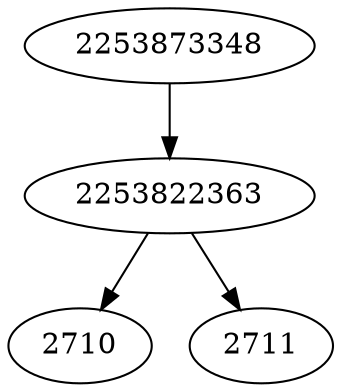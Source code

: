 strict digraph  {
2253822363;
2253873348;
2710;
2711;
2253822363 -> 2710;
2253822363 -> 2711;
2253873348 -> 2253822363;
}
